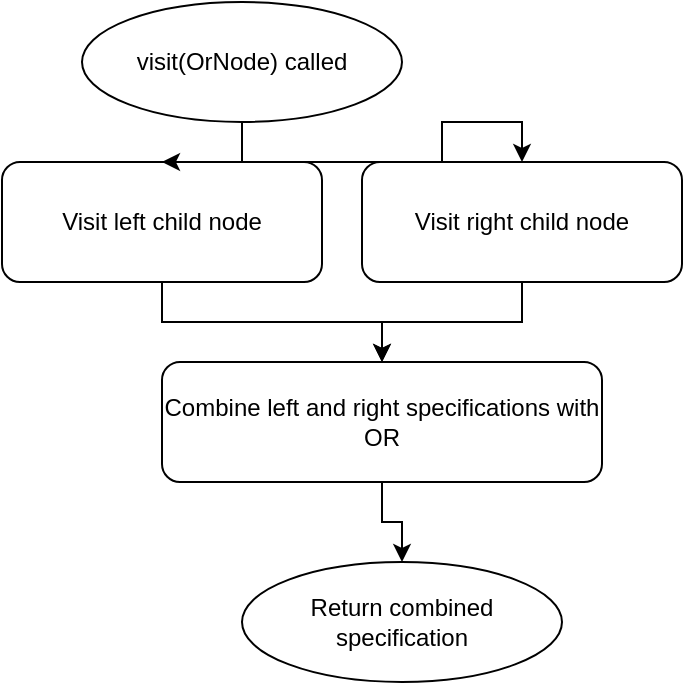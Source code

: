 <mxfile>
  <diagram name="TradeRsqlVisitor-visitOrNode">
    <mxGraphModel dx="1000" dy="1000" grid="1" gridSize="10" guides="1" tooltips="1" connect="1" arrows="1" fold="1" page="1" pageScale="1" pageWidth="827" pageHeight="1169" math="0" shadow="0">
      <root>
        <mxCell id="0" />
        <mxCell id="1" parent="0" />
        <mxCell id="2" value="visit(OrNode) called" style="ellipse;whiteSpace=wrap;html=1;" vertex="1" parent="1">
          <mxGeometry x="80" y="40" width="160" height="60" as="geometry" />
        </mxCell>
        <mxCell id="3" value="Visit left child node" style="rounded=1;whiteSpace=wrap;html=1;" vertex="1" parent="1">
          <mxGeometry x="40" y="120" width="160" height="60" as="geometry" />
        </mxCell>
        <mxCell id="4" value="Visit right child node" style="rounded=1;whiteSpace=wrap;html=1;" vertex="1" parent="1">
          <mxGeometry x="220" y="120" width="160" height="60" as="geometry" />
        </mxCell>
        <mxCell id="5" value="Combine left and right specifications with OR" style="rounded=1;whiteSpace=wrap;html=1;" vertex="1" parent="1">
          <mxGeometry x="120" y="220" width="220" height="60" as="geometry" />
        </mxCell>
        <mxCell id="6" value="Return combined specification" style="ellipse;whiteSpace=wrap;html=1;" vertex="1" parent="1">
          <mxGeometry x="160" y="320" width="160" height="60" as="geometry" />
        </mxCell>
        <mxCell id="7" style="edgeStyle=orthogonalEdgeStyle;rounded=0;orthogonalLoop=1;jettySize=auto;html=1;" edge="1" parent="1" source="2" target="3">
          <mxGeometry relative="1" as="geometry" />
        </mxCell>
        <mxCell id="8" style="edgeStyle=orthogonalEdgeStyle;rounded=0;orthogonalLoop=1;jettySize=auto;html=1;" edge="1" parent="1" source="2" target="4">
          <mxGeometry relative="1" as="geometry" />
        </mxCell>
        <mxCell id="9" style="edgeStyle=orthogonalEdgeStyle;rounded=0;orthogonalLoop=1;jettySize=auto;html=1;" edge="1" parent="1" source="3" target="5">
          <mxGeometry relative="1" as="geometry" />
        </mxCell>
        <mxCell id="10" style="edgeStyle=orthogonalEdgeStyle;rounded=0;orthogonalLoop=1;jettySize=auto;html=1;" edge="1" parent="1" source="4" target="5">
          <mxGeometry relative="1" as="geometry" />
        </mxCell>
        <mxCell id="11" style="edgeStyle=orthogonalEdgeStyle;rounded=0;orthogonalLoop=1;jettySize=auto;html=1;" edge="1" parent="1" source="5" target="6">
          <mxGeometry relative="1" as="geometry" />
        </mxCell>
      </root>
    </mxGraphModel>
  </diagram>
</mxfile>
